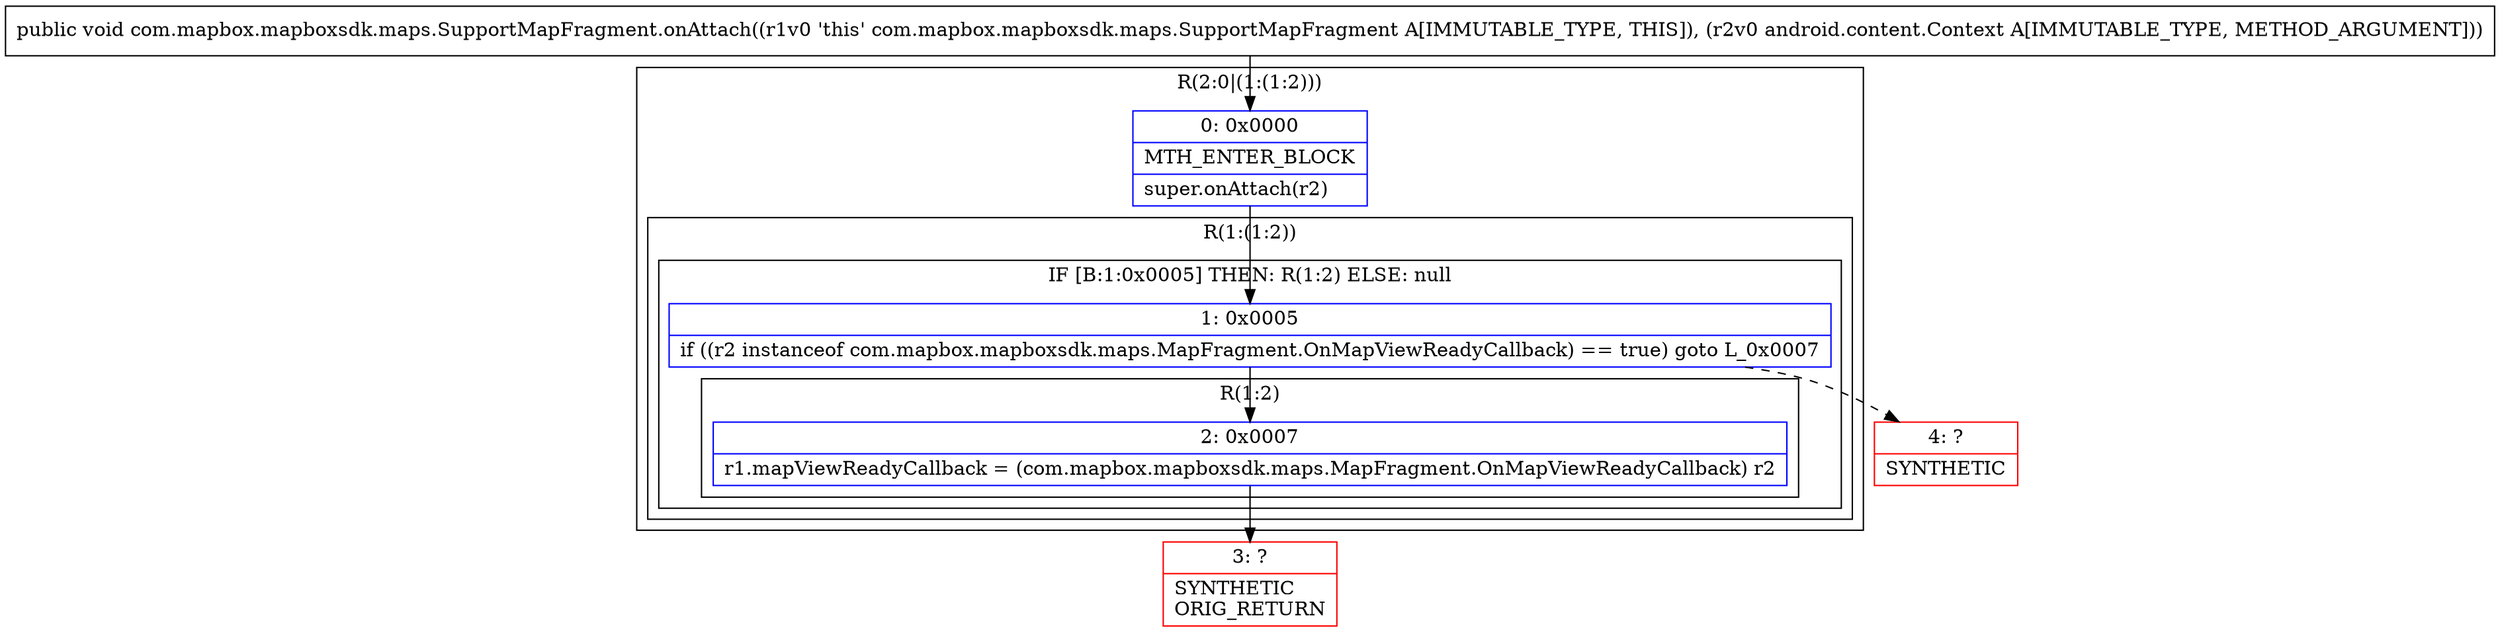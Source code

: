 digraph "CFG forcom.mapbox.mapboxsdk.maps.SupportMapFragment.onAttach(Landroid\/content\/Context;)V" {
subgraph cluster_Region_69904179 {
label = "R(2:0|(1:(1:2)))";
node [shape=record,color=blue];
Node_0 [shape=record,label="{0\:\ 0x0000|MTH_ENTER_BLOCK\l|super.onAttach(r2)\l}"];
subgraph cluster_Region_1807984456 {
label = "R(1:(1:2))";
node [shape=record,color=blue];
subgraph cluster_IfRegion_536967468 {
label = "IF [B:1:0x0005] THEN: R(1:2) ELSE: null";
node [shape=record,color=blue];
Node_1 [shape=record,label="{1\:\ 0x0005|if ((r2 instanceof com.mapbox.mapboxsdk.maps.MapFragment.OnMapViewReadyCallback) == true) goto L_0x0007\l}"];
subgraph cluster_Region_805095061 {
label = "R(1:2)";
node [shape=record,color=blue];
Node_2 [shape=record,label="{2\:\ 0x0007|r1.mapViewReadyCallback = (com.mapbox.mapboxsdk.maps.MapFragment.OnMapViewReadyCallback) r2\l}"];
}
}
}
}
Node_3 [shape=record,color=red,label="{3\:\ ?|SYNTHETIC\lORIG_RETURN\l}"];
Node_4 [shape=record,color=red,label="{4\:\ ?|SYNTHETIC\l}"];
MethodNode[shape=record,label="{public void com.mapbox.mapboxsdk.maps.SupportMapFragment.onAttach((r1v0 'this' com.mapbox.mapboxsdk.maps.SupportMapFragment A[IMMUTABLE_TYPE, THIS]), (r2v0 android.content.Context A[IMMUTABLE_TYPE, METHOD_ARGUMENT])) }"];
MethodNode -> Node_0;
Node_0 -> Node_1;
Node_1 -> Node_2;
Node_1 -> Node_4[style=dashed];
Node_2 -> Node_3;
}


